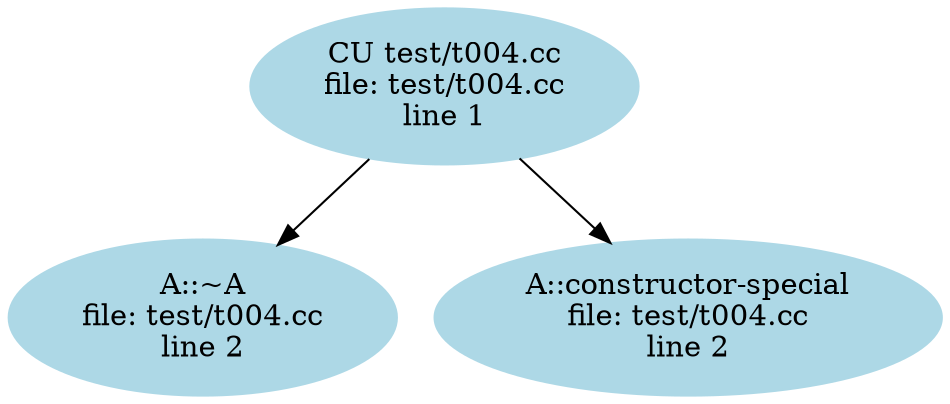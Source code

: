 digraph "CFG" {
    node [ color = "lightblue", style = filled ];
    edge [ arrowtail=odot ];
    "1" [pos="91,-150", label="A::~A\nfile: test/t004.cc\nline 2"];
    "2" [pos="291,-150", label="A::constructor-special\nfile: test/t004.cc\nline 2"];
    "0" [pos="200,0", label="CU test/t004.cc\nfile: test/t004.cc\nline 1"];
    "0" -> "1";
    "0" -> "2";
}
